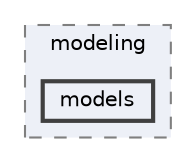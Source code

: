 digraph "/home/runner/work/idol/idol/lib/include/idol/mixed-integer/modeling/models"
{
 // LATEX_PDF_SIZE
  bgcolor="transparent";
  edge [fontname=Helvetica,fontsize=10,labelfontname=Helvetica,labelfontsize=10];
  node [fontname=Helvetica,fontsize=10,shape=box,height=0.2,width=0.4];
  compound=true
  subgraph clusterdir_9f224e2beeb4d25f0fbc154993daf8eb {
    graph [ bgcolor="#edf0f7", pencolor="grey50", label="modeling", fontname=Helvetica,fontsize=10 style="filled,dashed", URL="dir_9f224e2beeb4d25f0fbc154993daf8eb.html",tooltip=""]
  dir_f891172b60f9eea57cbe641d72b24d5c [label="models", fillcolor="#edf0f7", color="grey25", style="filled,bold", URL="dir_f891172b60f9eea57cbe641d72b24d5c.html",tooltip=""];
  }
}

